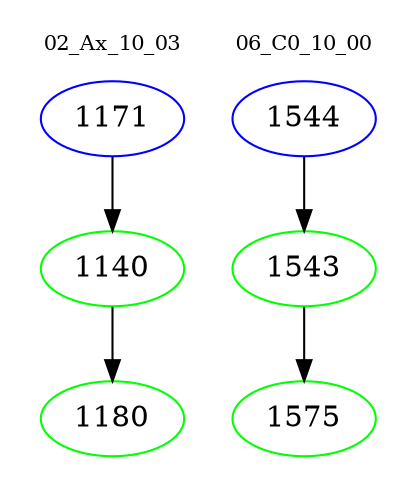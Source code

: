 digraph{
subgraph cluster_0 {
color = white
label = "02_Ax_10_03";
fontsize=10;
T0_1171 [label="1171", color="blue"]
T0_1171 -> T0_1140 [color="black"]
T0_1140 [label="1140", color="green"]
T0_1140 -> T0_1180 [color="black"]
T0_1180 [label="1180", color="green"]
}
subgraph cluster_1 {
color = white
label = "06_C0_10_00";
fontsize=10;
T1_1544 [label="1544", color="blue"]
T1_1544 -> T1_1543 [color="black"]
T1_1543 [label="1543", color="green"]
T1_1543 -> T1_1575 [color="black"]
T1_1575 [label="1575", color="green"]
}
}
